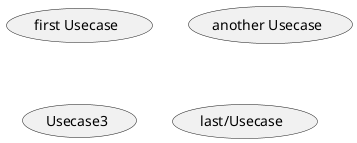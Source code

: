 @startuml diagrama11

(first Usecase)
(another Usecase) as (Usecase2)

usecase Usecase3
usecase (last/Usecase) as (Usecase4)

@enduml